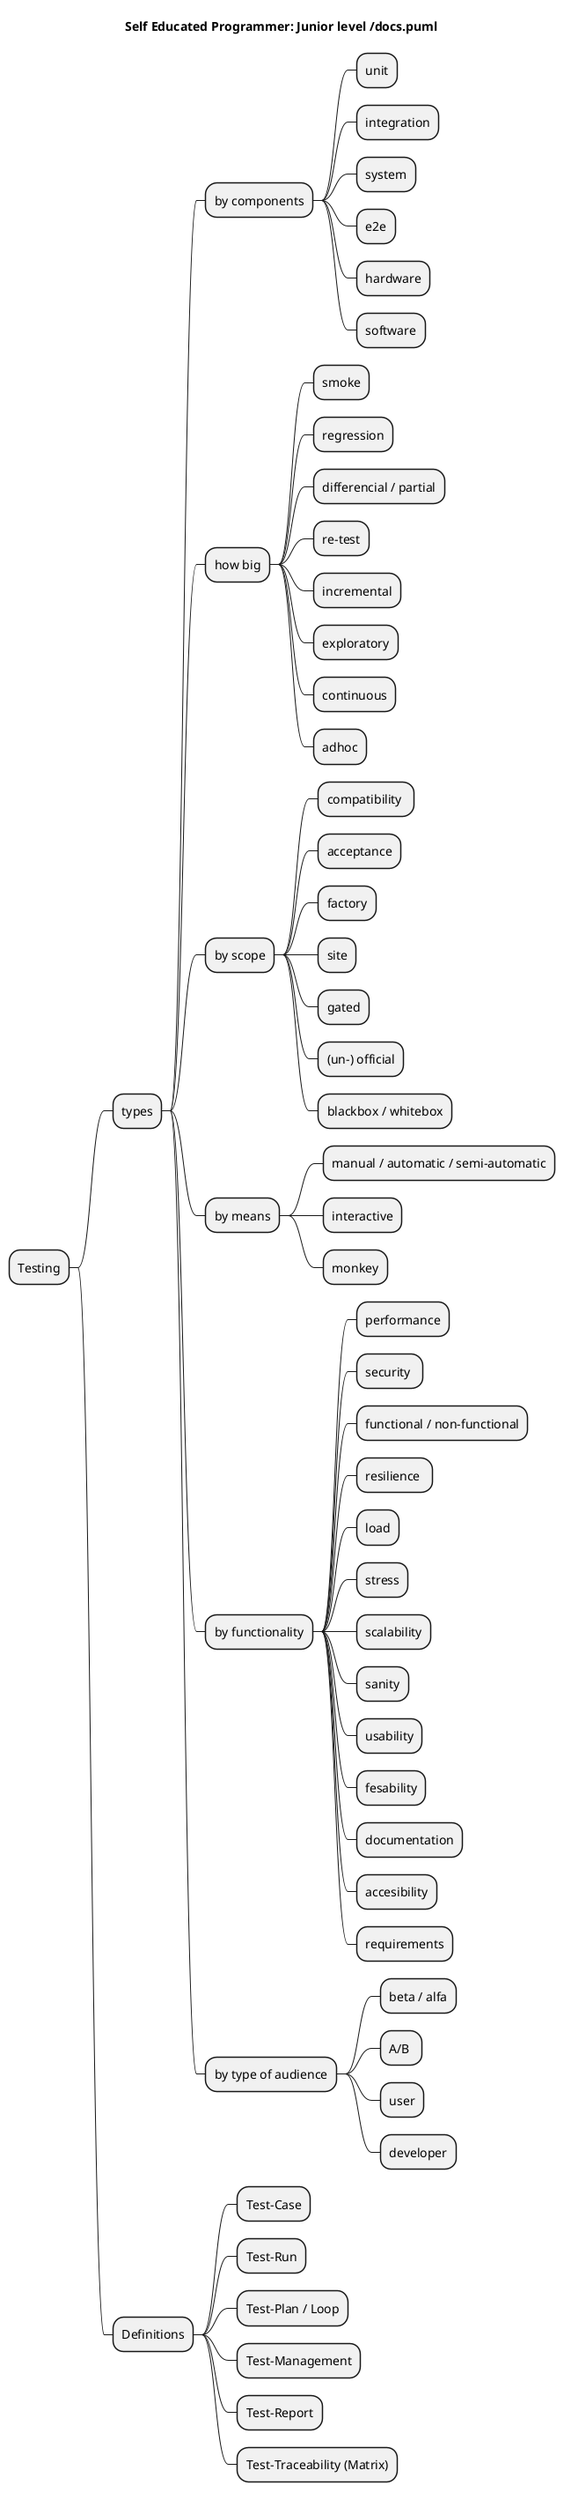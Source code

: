 @startmindmap
title Self Educated Programmer: Junior level /docs.puml

* Testing
** types

*** by components
**** unit
**** integration
**** system
**** e2e
**** hardware
**** software

*** how big
**** smoke
**** regression
**** differencial / partial
**** re-test
**** incremental
**** exploratory
**** continuous
**** adhoc

*** by scope
**** compatibility 
**** acceptance
**** factory
**** site
**** gated
**** (un-) official
**** blackbox / whitebox

*** by means
**** manual / automatic / semi-automatic
**** interactive
**** monkey

*** by functionality
**** performance
**** security 
**** functional / non-functional
**** resilience 
**** load
**** stress
**** scalability
**** sanity
**** usability
**** fesability
**** documentation
**** accesibility
**** requirements

*** by type of audience
**** beta / alfa
**** A/B 
**** user
**** developer

** Definitions
*** Test-Case
*** Test-Run
*** Test-Plan / Loop
*** Test-Management
*** Test-Report
*** Test-Traceability (Matrix)




@endmindmap
